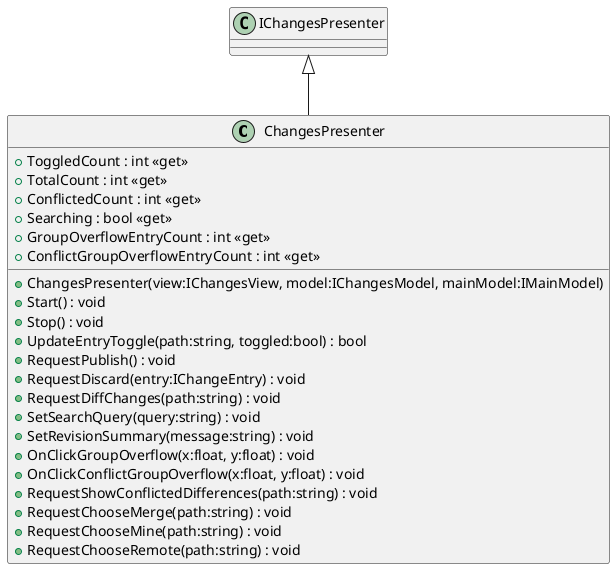@startuml
class ChangesPresenter {
    + ChangesPresenter(view:IChangesView, model:IChangesModel, mainModel:IMainModel)
    + Start() : void
    + Stop() : void
    + UpdateEntryToggle(path:string, toggled:bool) : bool
    + ToggledCount : int <<get>>
    + TotalCount : int <<get>>
    + ConflictedCount : int <<get>>
    + Searching : bool <<get>>
    + RequestPublish() : void
    + RequestDiscard(entry:IChangeEntry) : void
    + RequestDiffChanges(path:string) : void
    + SetSearchQuery(query:string) : void
    + SetRevisionSummary(message:string) : void
    + GroupOverflowEntryCount : int <<get>>
    + OnClickGroupOverflow(x:float, y:float) : void
    + ConflictGroupOverflowEntryCount : int <<get>>
    + OnClickConflictGroupOverflow(x:float, y:float) : void
    + RequestShowConflictedDifferences(path:string) : void
    + RequestChooseMerge(path:string) : void
    + RequestChooseMine(path:string) : void
    + RequestChooseRemote(path:string) : void
}
IChangesPresenter <|-- ChangesPresenter
@enduml
